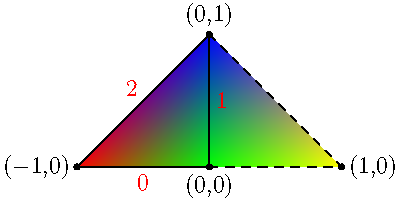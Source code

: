 size(200);

pen[] p={red,green,blue,yellow};
pair[] z={(-1,0),(0,0),(0,1),(1,0)};
int[] edges={0,0,0,1};
gouraudshade(z[0]--z[2]--z[3]--cycle,p,z,edges);

draw(z[0]--z[1]--z[2]--cycle);
draw(z[1]--z[3]--z[2],dashed);

dot(Label,z[0],W);
dot(Label,z[1],S);
dot(Label,z[2],N);
dot(Label,z[3],E);

label("0",z[0]--z[1],S,red);
label("1",z[1]--z[2],E,red);
label("2",z[2]--z[0],NW,red);
